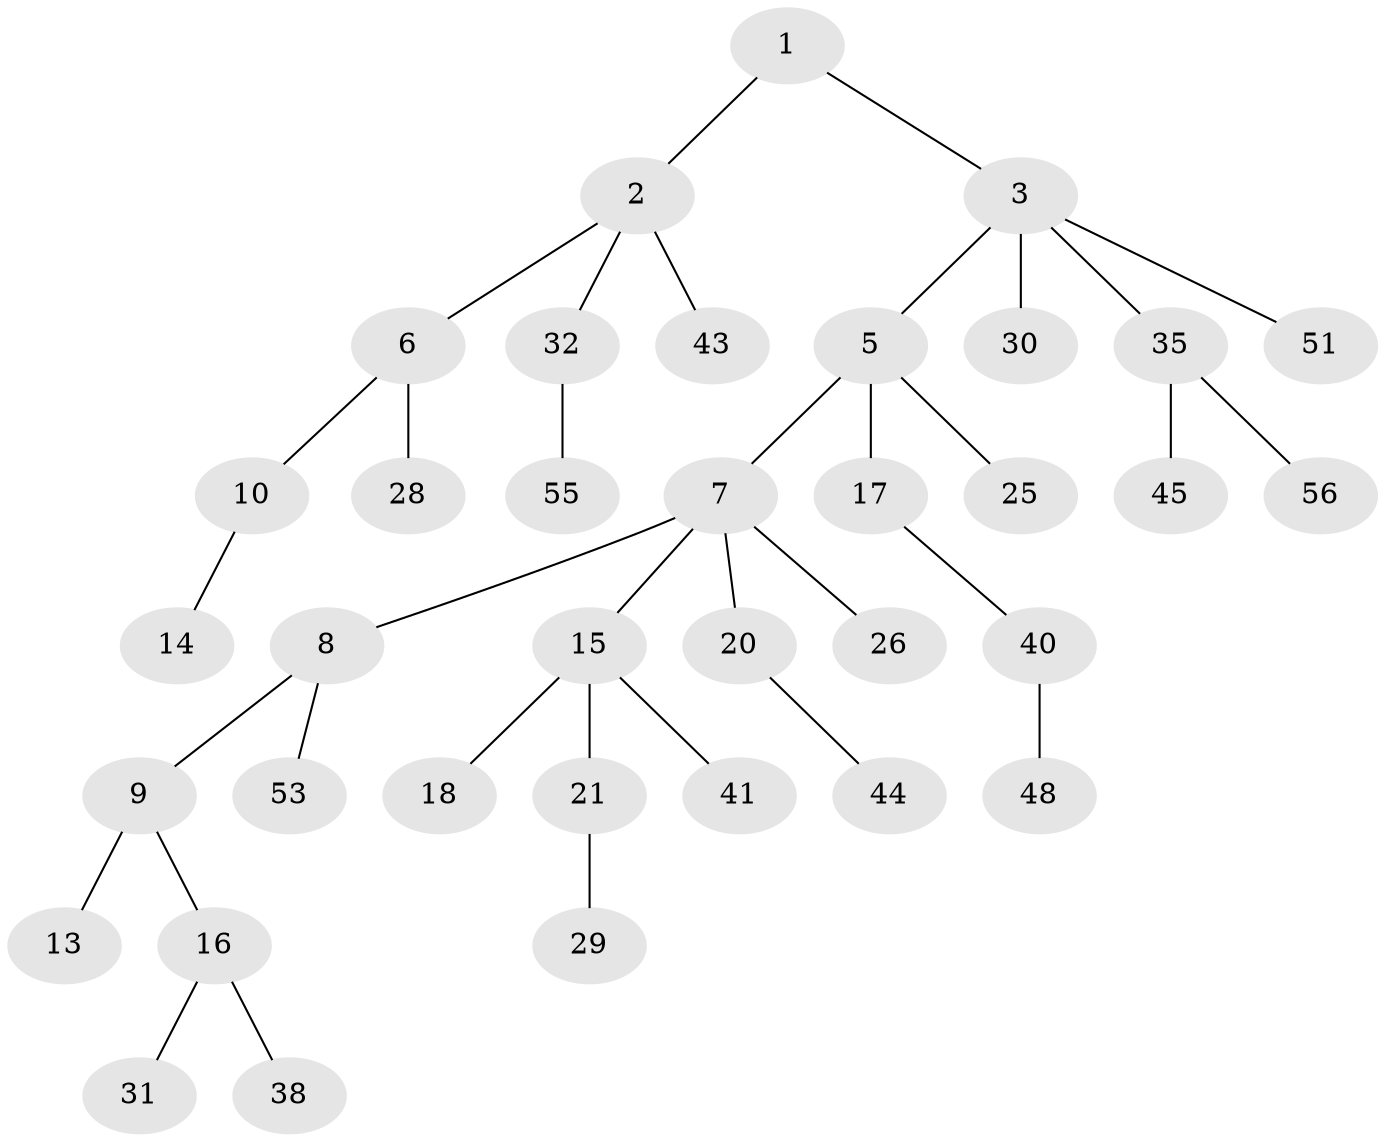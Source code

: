 // Generated by graph-tools (version 1.1) at 2025/52/02/27/25 19:52:12]
// undirected, 36 vertices, 35 edges
graph export_dot {
graph [start="1"]
  node [color=gray90,style=filled];
  1 [super="+42"];
  2 [super="+37"];
  3 [super="+4"];
  5 [super="+22"];
  6;
  7 [super="+23"];
  8 [super="+12"];
  9;
  10 [super="+11"];
  13 [super="+19"];
  14;
  15 [super="+24"];
  16 [super="+46"];
  17 [super="+33"];
  18;
  20 [super="+47"];
  21 [super="+27"];
  25;
  26 [super="+52"];
  28 [super="+49"];
  29 [super="+39"];
  30 [super="+54"];
  31;
  32 [super="+34"];
  35 [super="+36"];
  38;
  40 [super="+58"];
  41;
  43;
  44;
  45 [super="+50"];
  48;
  51 [super="+57"];
  53;
  55;
  56;
  1 -- 2;
  1 -- 3;
  2 -- 6;
  2 -- 32;
  2 -- 43;
  3 -- 30;
  3 -- 35;
  3 -- 51;
  3 -- 5;
  5 -- 7;
  5 -- 17;
  5 -- 25;
  6 -- 10;
  6 -- 28;
  7 -- 8;
  7 -- 15;
  7 -- 20;
  7 -- 26;
  8 -- 9;
  8 -- 53;
  9 -- 13;
  9 -- 16;
  10 -- 14;
  15 -- 18;
  15 -- 21;
  15 -- 41;
  16 -- 31;
  16 -- 38;
  17 -- 40;
  20 -- 44;
  21 -- 29;
  32 -- 55;
  35 -- 45;
  35 -- 56;
  40 -- 48;
}
